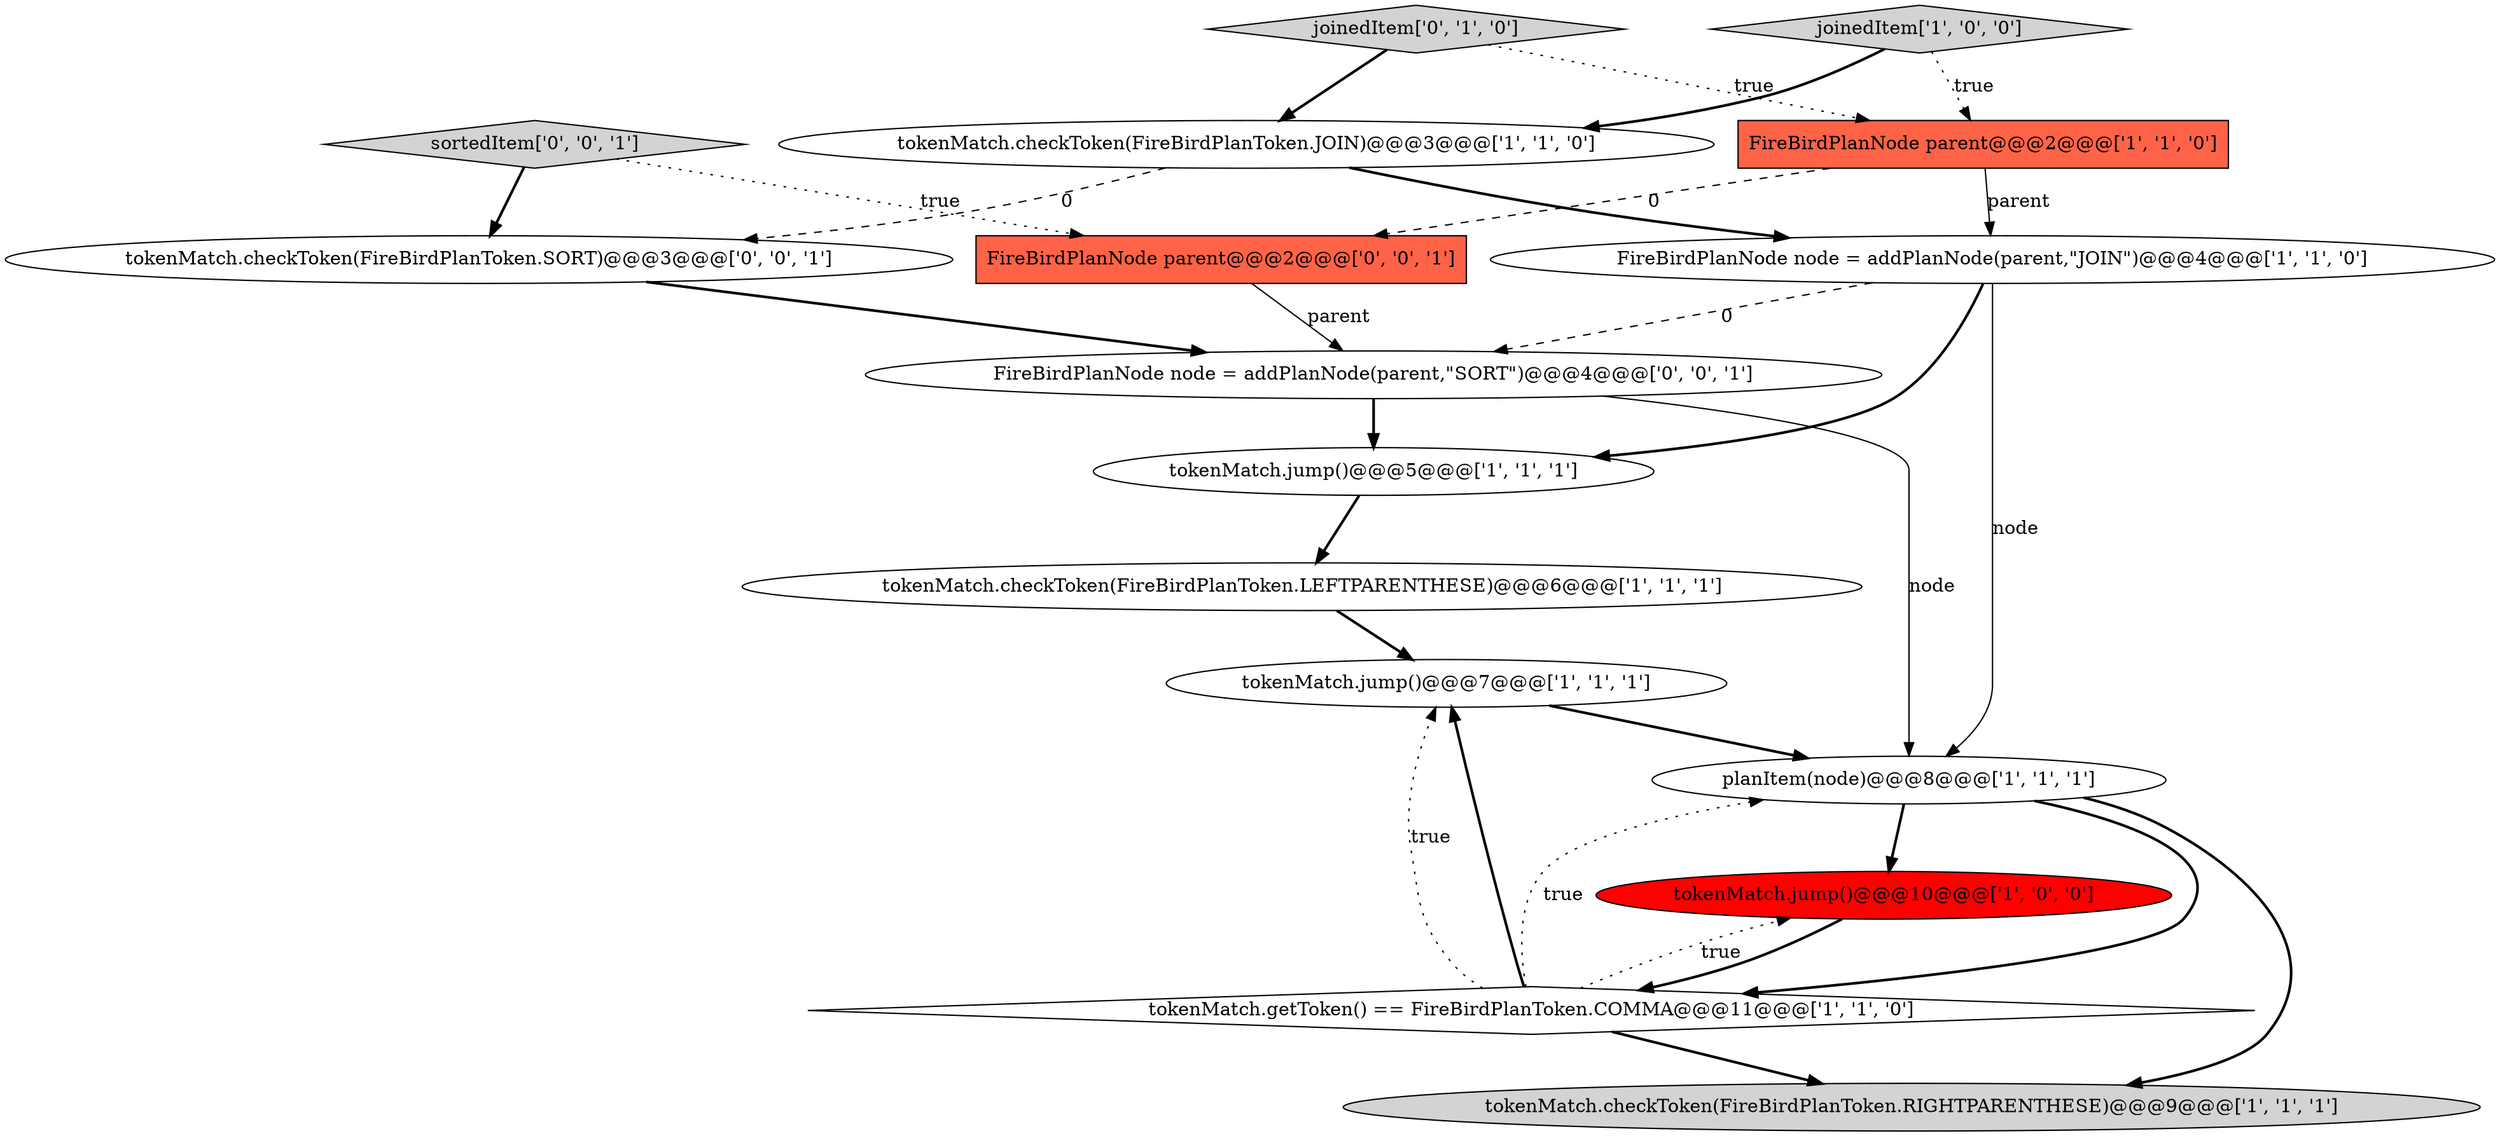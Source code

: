 digraph {
11 [style = filled, label = "joinedItem['0', '1', '0']", fillcolor = lightgray, shape = diamond image = "AAA0AAABBB2BBB"];
6 [style = filled, label = "FireBirdPlanNode parent@@@2@@@['1', '1', '0']", fillcolor = tomato, shape = box image = "AAA0AAABBB1BBB"];
2 [style = filled, label = "tokenMatch.jump()@@@7@@@['1', '1', '1']", fillcolor = white, shape = ellipse image = "AAA0AAABBB1BBB"];
3 [style = filled, label = "tokenMatch.jump()@@@10@@@['1', '0', '0']", fillcolor = red, shape = ellipse image = "AAA1AAABBB1BBB"];
10 [style = filled, label = "tokenMatch.checkToken(FireBirdPlanToken.RIGHTPARENTHESE)@@@9@@@['1', '1', '1']", fillcolor = lightgray, shape = ellipse image = "AAA0AAABBB1BBB"];
14 [style = filled, label = "FireBirdPlanNode node = addPlanNode(parent,\"SORT\")@@@4@@@['0', '0', '1']", fillcolor = white, shape = ellipse image = "AAA0AAABBB3BBB"];
9 [style = filled, label = "FireBirdPlanNode node = addPlanNode(parent,\"JOIN\")@@@4@@@['1', '1', '0']", fillcolor = white, shape = ellipse image = "AAA0AAABBB1BBB"];
12 [style = filled, label = "sortedItem['0', '0', '1']", fillcolor = lightgray, shape = diamond image = "AAA0AAABBB3BBB"];
8 [style = filled, label = "tokenMatch.getToken() == FireBirdPlanToken.COMMA@@@11@@@['1', '1', '0']", fillcolor = white, shape = diamond image = "AAA0AAABBB1BBB"];
1 [style = filled, label = "tokenMatch.checkToken(FireBirdPlanToken.JOIN)@@@3@@@['1', '1', '0']", fillcolor = white, shape = ellipse image = "AAA0AAABBB1BBB"];
4 [style = filled, label = "tokenMatch.jump()@@@5@@@['1', '1', '1']", fillcolor = white, shape = ellipse image = "AAA0AAABBB1BBB"];
15 [style = filled, label = "FireBirdPlanNode parent@@@2@@@['0', '0', '1']", fillcolor = tomato, shape = box image = "AAA0AAABBB3BBB"];
0 [style = filled, label = "planItem(node)@@@8@@@['1', '1', '1']", fillcolor = white, shape = ellipse image = "AAA0AAABBB1BBB"];
7 [style = filled, label = "tokenMatch.checkToken(FireBirdPlanToken.LEFTPARENTHESE)@@@6@@@['1', '1', '1']", fillcolor = white, shape = ellipse image = "AAA0AAABBB1BBB"];
13 [style = filled, label = "tokenMatch.checkToken(FireBirdPlanToken.SORT)@@@3@@@['0', '0', '1']", fillcolor = white, shape = ellipse image = "AAA0AAABBB3BBB"];
5 [style = filled, label = "joinedItem['1', '0', '0']", fillcolor = lightgray, shape = diamond image = "AAA0AAABBB1BBB"];
0->3 [style = bold, label=""];
8->10 [style = bold, label=""];
11->1 [style = bold, label=""];
8->2 [style = dotted, label="true"];
9->4 [style = bold, label=""];
12->15 [style = dotted, label="true"];
5->6 [style = dotted, label="true"];
8->3 [style = dotted, label="true"];
4->7 [style = bold, label=""];
1->9 [style = bold, label=""];
15->14 [style = solid, label="parent"];
6->9 [style = solid, label="parent"];
1->13 [style = dashed, label="0"];
12->13 [style = bold, label=""];
5->1 [style = bold, label=""];
0->10 [style = bold, label=""];
2->0 [style = bold, label=""];
9->14 [style = dashed, label="0"];
8->2 [style = bold, label=""];
6->15 [style = dashed, label="0"];
14->0 [style = solid, label="node"];
7->2 [style = bold, label=""];
11->6 [style = dotted, label="true"];
3->8 [style = bold, label=""];
0->8 [style = bold, label=""];
8->0 [style = dotted, label="true"];
13->14 [style = bold, label=""];
9->0 [style = solid, label="node"];
14->4 [style = bold, label=""];
}

